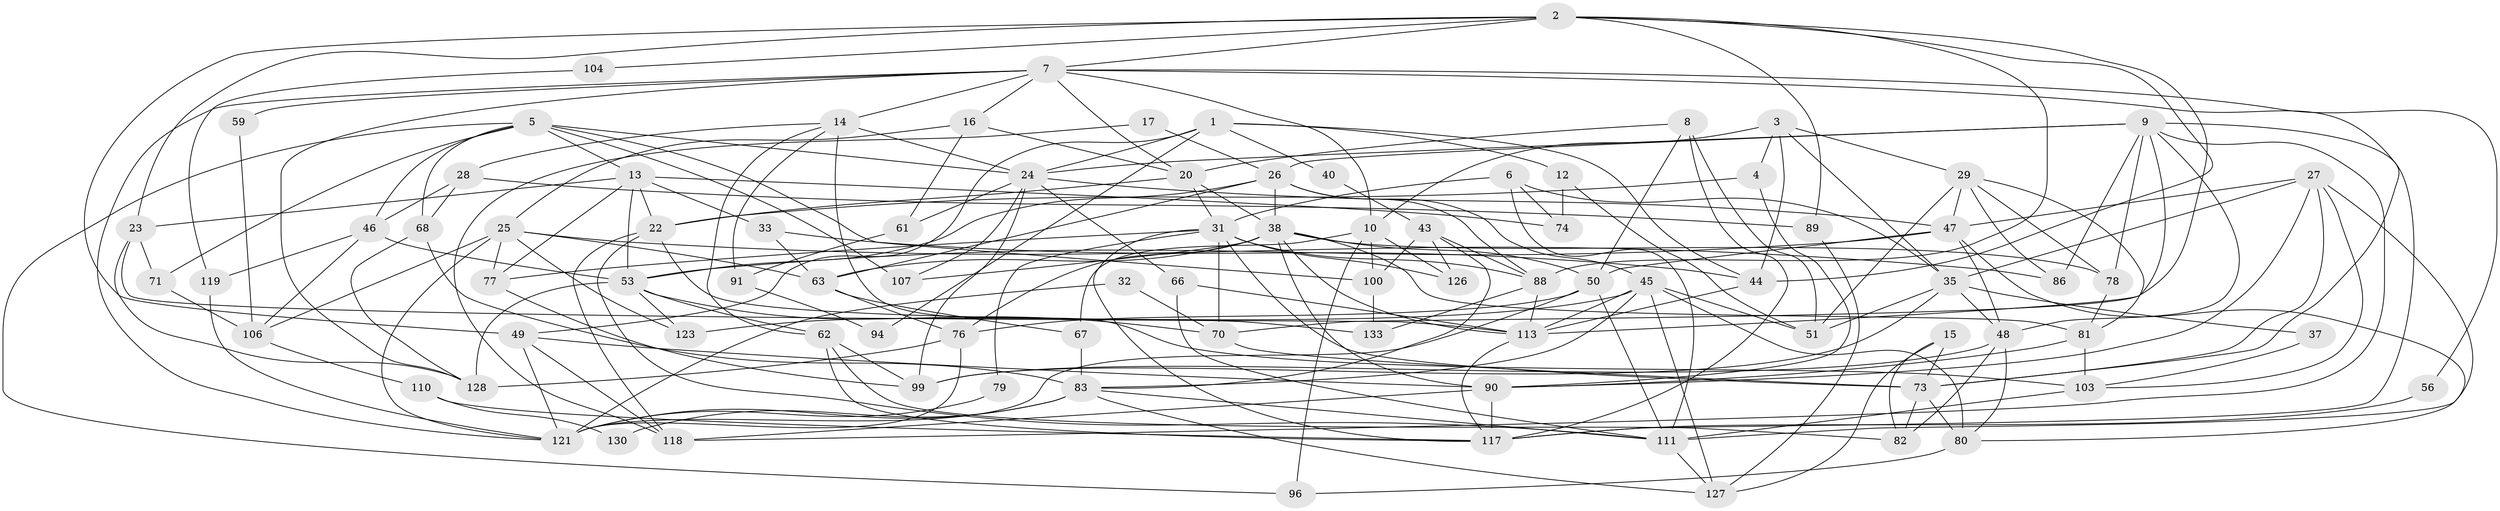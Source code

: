 // original degree distribution, {3: 0.30434782608695654, 4: 0.21739130434782608, 2: 0.13768115942028986, 8: 0.007246376811594203, 5: 0.17391304347826086, 6: 0.11594202898550725, 7: 0.036231884057971016, 9: 0.007246376811594203}
// Generated by graph-tools (version 1.1) at 2025/11/02/27/25 16:11:22]
// undirected, 88 vertices, 218 edges
graph export_dot {
graph [start="1"]
  node [color=gray90,style=filled];
  1 [super="+72"];
  2 [super="+131"];
  3 [super="+18"];
  4;
  5 [super="+84"];
  6 [super="+65"];
  7 [super="+92"];
  8 [super="+30"];
  9 [super="+21"];
  10 [super="+11"];
  12 [super="+120"];
  13 [super="+36"];
  14 [super="+19"];
  15;
  16;
  17;
  20 [super="+60"];
  22 [super="+39"];
  23 [super="+116"];
  24 [super="+34"];
  25 [super="+55"];
  26 [super="+69"];
  27 [super="+58"];
  28 [super="+57"];
  29 [super="+42"];
  31 [super="+41"];
  32;
  33;
  35 [super="+97"];
  37;
  38 [super="+85"];
  40;
  43 [super="+75"];
  44 [super="+135"];
  45 [super="+52"];
  46 [super="+98"];
  47 [super="+64"];
  48 [super="+105"];
  49;
  50 [super="+109"];
  51;
  53 [super="+54"];
  56;
  59;
  61;
  62 [super="+134"];
  63 [super="+136"];
  66;
  67;
  68;
  70 [super="+137"];
  71;
  73 [super="+87"];
  74;
  76 [super="+102"];
  77 [super="+124"];
  78;
  79;
  80 [super="+122"];
  81 [super="+101"];
  82 [super="+112"];
  83 [super="+95"];
  86;
  88 [super="+93"];
  89;
  90 [super="+108"];
  91;
  94;
  96;
  99;
  100;
  103;
  104;
  106;
  107;
  110;
  111 [super="+115"];
  113 [super="+114"];
  117 [super="+132"];
  118 [super="+125"];
  119;
  121 [super="+138"];
  123;
  126;
  127;
  128 [super="+129"];
  130;
  133;
  1 -- 44;
  1 -- 24;
  1 -- 49;
  1 -- 40;
  1 -- 12;
  1 -- 94;
  2 -- 70;
  2 -- 49;
  2 -- 7;
  2 -- 104;
  2 -- 89;
  2 -- 88;
  2 -- 23;
  2 -- 44;
  3 -- 10;
  3 -- 29;
  3 -- 4 [weight=2];
  3 -- 35;
  3 -- 44;
  4 -- 22;
  4 -- 90;
  5 -- 100;
  5 -- 96;
  5 -- 68;
  5 -- 71;
  5 -- 107;
  5 -- 46;
  5 -- 24;
  5 -- 13;
  6 -- 31;
  6 -- 74;
  6 -- 35;
  6 -- 111;
  7 -- 10;
  7 -- 59;
  7 -- 73;
  7 -- 128;
  7 -- 14;
  7 -- 16;
  7 -- 121;
  7 -- 56;
  7 -- 20;
  8 -- 51;
  8 -- 117 [weight=2];
  8 -- 50;
  8 -- 20;
  9 -- 26;
  9 -- 78;
  9 -- 86 [weight=2];
  9 -- 24;
  9 -- 48;
  9 -- 113;
  9 -- 117;
  9 -- 118;
  10 -- 100;
  10 -- 126;
  10 -- 96;
  10 -- 67;
  12 -- 51;
  12 -- 74;
  13 -- 22 [weight=2];
  13 -- 33;
  13 -- 77;
  13 -- 53;
  13 -- 23;
  13 -- 74;
  14 -- 24;
  14 -- 103;
  14 -- 62;
  14 -- 91;
  14 -- 28;
  15 -- 73;
  15 -- 127;
  15 -- 82;
  16 -- 20;
  16 -- 25;
  16 -- 61;
  17 -- 118;
  17 -- 26;
  20 -- 38;
  20 -- 22;
  20 -- 31;
  22 -- 118;
  22 -- 133;
  22 -- 111;
  23 -- 128;
  23 -- 113;
  23 -- 71;
  24 -- 61;
  24 -- 99;
  24 -- 66;
  24 -- 107;
  24 -- 47;
  25 -- 123;
  25 -- 121;
  25 -- 86;
  25 -- 106;
  25 -- 77;
  25 -- 63;
  26 -- 38;
  26 -- 45;
  26 -- 53;
  26 -- 88;
  26 -- 63;
  27 -- 35;
  27 -- 103;
  27 -- 73;
  27 -- 90;
  27 -- 47;
  27 -- 111;
  28 -- 68;
  28 -- 89 [weight=2];
  28 -- 46;
  29 -- 78;
  29 -- 86;
  29 -- 51;
  29 -- 81;
  29 -- 47 [weight=2];
  31 -- 73;
  31 -- 126;
  31 -- 79;
  31 -- 117;
  31 -- 88;
  31 -- 77;
  31 -- 70;
  32 -- 121;
  32 -- 70;
  33 -- 63;
  33 -- 44;
  35 -- 51;
  35 -- 37;
  35 -- 48;
  35 -- 99;
  37 -- 103;
  38 -- 113;
  38 -- 107;
  38 -- 76;
  38 -- 78;
  38 -- 90;
  38 -- 81;
  38 -- 50;
  38 -- 63;
  40 -- 43;
  43 -- 126;
  43 -- 100;
  43 -- 83;
  43 -- 88;
  44 -- 113;
  45 -- 83;
  45 -- 80;
  45 -- 113;
  45 -- 51;
  45 -- 123;
  45 -- 127;
  46 -- 119;
  46 -- 106;
  46 -- 53;
  47 -- 48;
  47 -- 53;
  47 -- 80;
  47 -- 50;
  48 -- 99;
  48 -- 80;
  48 -- 82;
  49 -- 121;
  49 -- 90;
  49 -- 118;
  50 -- 111;
  50 -- 121;
  50 -- 76;
  53 -- 70;
  53 -- 62;
  53 -- 128;
  53 -- 123;
  56 -- 117;
  59 -- 106;
  61 -- 91;
  62 -- 99;
  62 -- 82;
  62 -- 117;
  63 -- 67;
  63 -- 76;
  66 -- 111;
  66 -- 113;
  67 -- 83;
  68 -- 83;
  68 -- 128;
  70 -- 73;
  71 -- 106;
  73 -- 80;
  73 -- 82;
  76 -- 121;
  76 -- 128 [weight=2];
  77 -- 99;
  78 -- 81;
  79 -- 121;
  80 -- 96;
  81 -- 90;
  81 -- 103;
  83 -- 111;
  83 -- 130;
  83 -- 121;
  83 -- 127;
  88 -- 133;
  88 -- 113;
  89 -- 127;
  90 -- 117;
  90 -- 118;
  91 -- 94;
  100 -- 133;
  103 -- 111;
  104 -- 119;
  106 -- 110;
  110 -- 117;
  110 -- 130;
  111 -- 127;
  113 -- 117;
  119 -- 121;
}
